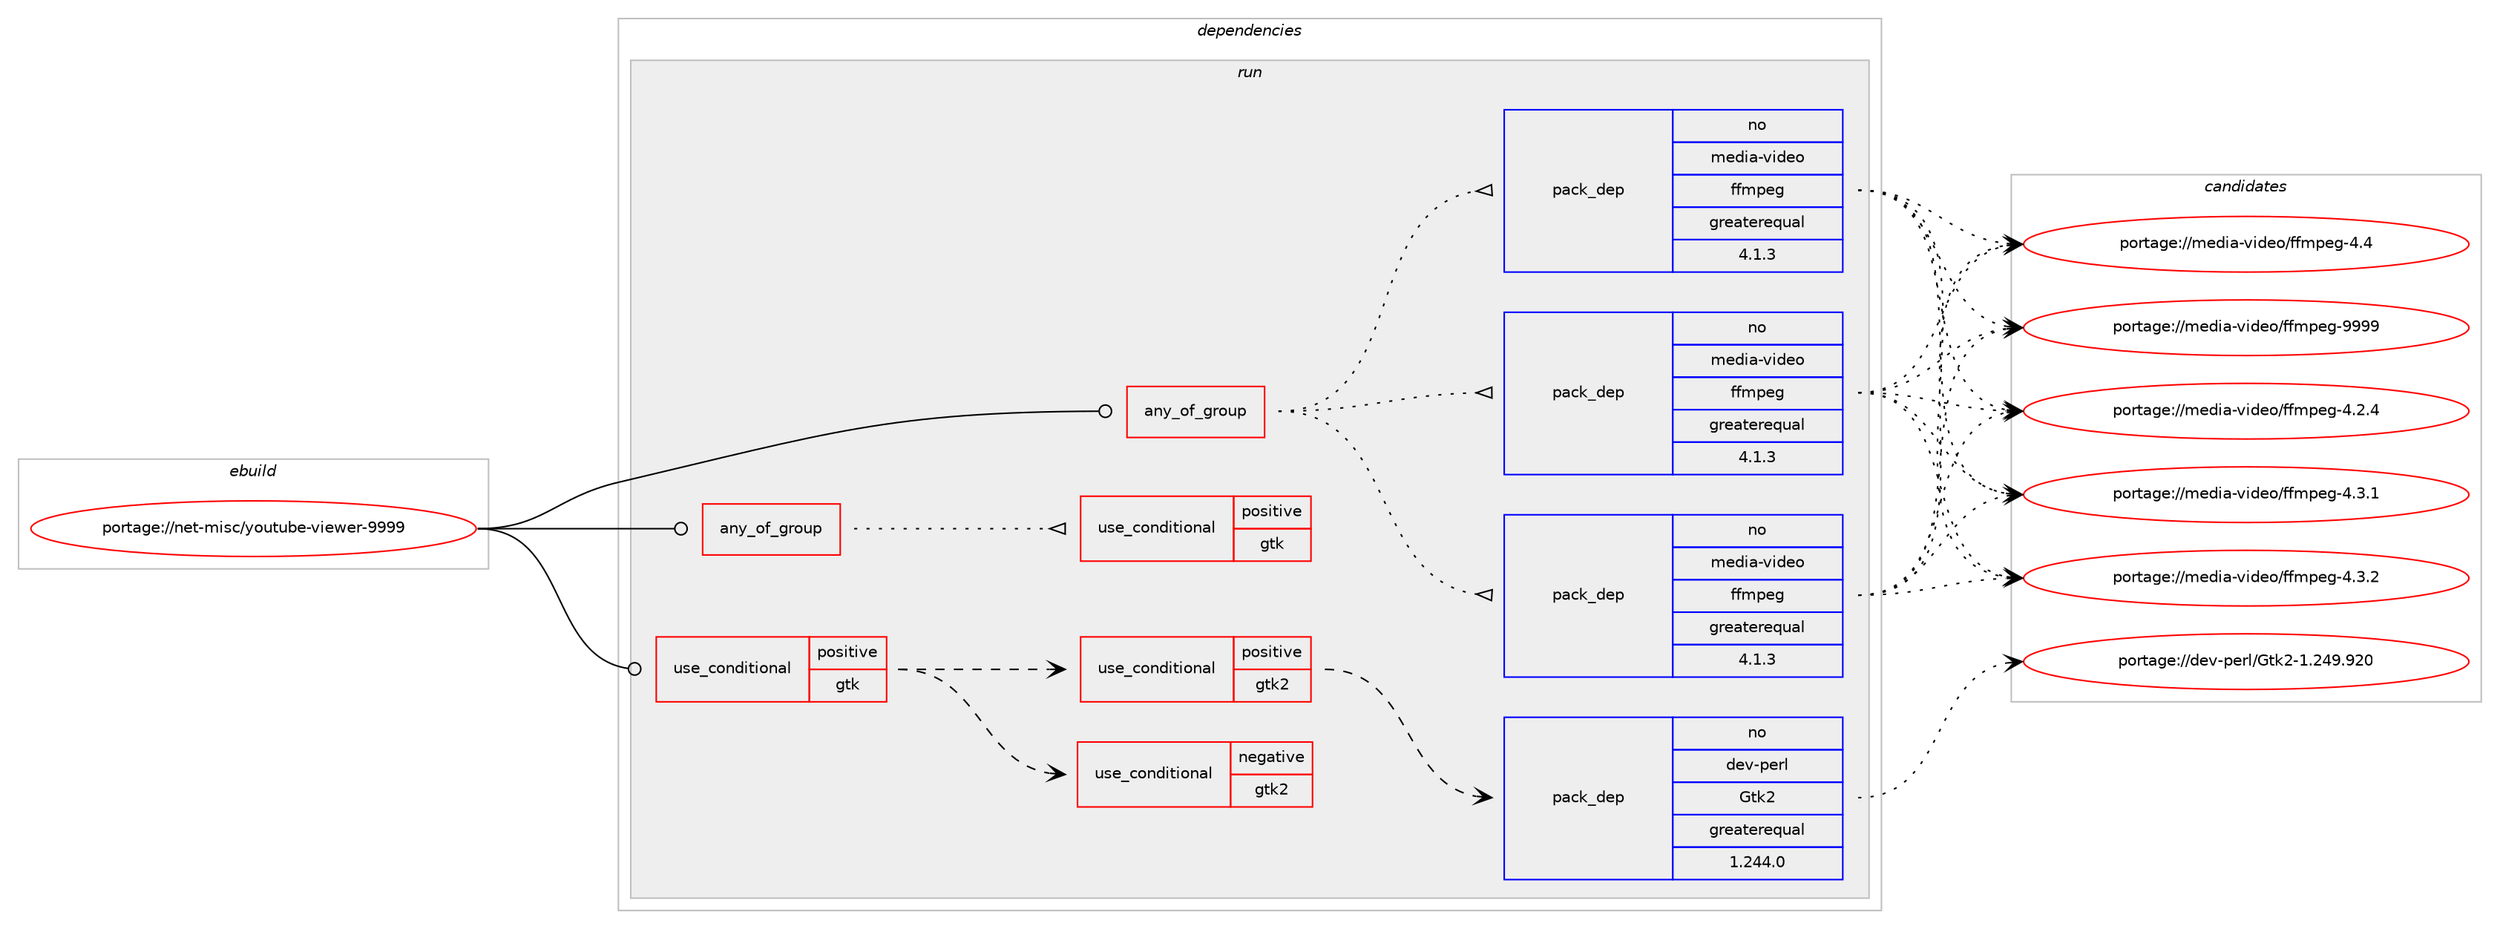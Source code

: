 digraph prolog {

# *************
# Graph options
# *************

newrank=true;
concentrate=true;
compound=true;
graph [rankdir=LR,fontname=Helvetica,fontsize=10,ranksep=1.5];#, ranksep=2.5, nodesep=0.2];
edge  [arrowhead=vee];
node  [fontname=Helvetica,fontsize=10];

# **********
# The ebuild
# **********

subgraph cluster_leftcol {
color=gray;
rank=same;
label=<<i>ebuild</i>>;
id [label="portage://net-misc/youtube-viewer-9999", color=red, width=4, href="../net-misc/youtube-viewer-9999.svg"];
}

# ****************
# The dependencies
# ****************

subgraph cluster_midcol {
color=gray;
label=<<i>dependencies</i>>;
subgraph cluster_compile {
fillcolor="#eeeeee";
style=filled;
label=<<i>compile</i>>;
# *** BEGIN UNKNOWN DEPENDENCY TYPE (TODO) ***
# id -> package_dependency(portage://net-misc/youtube-viewer-9999,install,no,dev-lang,perl,none,[,,],[],[])
# *** END UNKNOWN DEPENDENCY TYPE (TODO) ***

# *** BEGIN UNKNOWN DEPENDENCY TYPE (TODO) ***
# id -> package_dependency(portage://net-misc/youtube-viewer-9999,install,no,dev-perl,Module-Build,none,[,,],[],[])
# *** END UNKNOWN DEPENDENCY TYPE (TODO) ***

}
subgraph cluster_compileandrun {
fillcolor="#eeeeee";
style=filled;
label=<<i>compile and run</i>>;
}
subgraph cluster_run {
fillcolor="#eeeeee";
style=filled;
label=<<i>run</i>>;
subgraph any19 {
dependency1156 [label=<<TABLE BORDER="0" CELLBORDER="1" CELLSPACING="0" CELLPADDING="4"><TR><TD CELLPADDING="10">any_of_group</TD></TR></TABLE>>, shape=none, color=red];subgraph pack379 {
dependency1157 [label=<<TABLE BORDER="0" CELLBORDER="1" CELLSPACING="0" CELLPADDING="4" WIDTH="220"><TR><TD ROWSPAN="6" CELLPADDING="30">pack_dep</TD></TR><TR><TD WIDTH="110">no</TD></TR><TR><TD>media-video</TD></TR><TR><TD>ffmpeg</TD></TR><TR><TD>greaterequal</TD></TR><TR><TD>4.1.3</TD></TR></TABLE>>, shape=none, color=blue];
}
dependency1156:e -> dependency1157:w [weight=20,style="dotted",arrowhead="oinv"];
subgraph pack380 {
dependency1158 [label=<<TABLE BORDER="0" CELLBORDER="1" CELLSPACING="0" CELLPADDING="4" WIDTH="220"><TR><TD ROWSPAN="6" CELLPADDING="30">pack_dep</TD></TR><TR><TD WIDTH="110">no</TD></TR><TR><TD>media-video</TD></TR><TR><TD>ffmpeg</TD></TR><TR><TD>greaterequal</TD></TR><TR><TD>4.1.3</TD></TR></TABLE>>, shape=none, color=blue];
}
dependency1156:e -> dependency1158:w [weight=20,style="dotted",arrowhead="oinv"];
subgraph pack381 {
dependency1159 [label=<<TABLE BORDER="0" CELLBORDER="1" CELLSPACING="0" CELLPADDING="4" WIDTH="220"><TR><TD ROWSPAN="6" CELLPADDING="30">pack_dep</TD></TR><TR><TD WIDTH="110">no</TD></TR><TR><TD>media-video</TD></TR><TR><TD>ffmpeg</TD></TR><TR><TD>greaterequal</TD></TR><TR><TD>4.1.3</TD></TR></TABLE>>, shape=none, color=blue];
}
dependency1156:e -> dependency1159:w [weight=20,style="dotted",arrowhead="oinv"];
}
id:e -> dependency1156:w [weight=20,style="solid",arrowhead="odot"];
subgraph any20 {
dependency1160 [label=<<TABLE BORDER="0" CELLBORDER="1" CELLSPACING="0" CELLPADDING="4"><TR><TD CELLPADDING="10">any_of_group</TD></TR></TABLE>>, shape=none, color=red];# *** BEGIN UNKNOWN DEPENDENCY TYPE (TODO) ***
# dependency1160 -> package_dependency(portage://net-misc/youtube-viewer-9999,run,no,media-video,mpv,none,[,,],[],[])
# *** END UNKNOWN DEPENDENCY TYPE (TODO) ***

# *** BEGIN UNKNOWN DEPENDENCY TYPE (TODO) ***
# dependency1160 -> package_dependency(portage://net-misc/youtube-viewer-9999,run,no,media-video,mplayer,none,[,,],[],[])
# *** END UNKNOWN DEPENDENCY TYPE (TODO) ***

# *** BEGIN UNKNOWN DEPENDENCY TYPE (TODO) ***
# dependency1160 -> package_dependency(portage://net-misc/youtube-viewer-9999,run,no,media-video,vlc,none,[,,],[],[])
# *** END UNKNOWN DEPENDENCY TYPE (TODO) ***

subgraph cond754 {
dependency1161 [label=<<TABLE BORDER="0" CELLBORDER="1" CELLSPACING="0" CELLPADDING="4"><TR><TD ROWSPAN="3" CELLPADDING="10">use_conditional</TD></TR><TR><TD>positive</TD></TR><TR><TD>gtk</TD></TR></TABLE>>, shape=none, color=red];
# *** BEGIN UNKNOWN DEPENDENCY TYPE (TODO) ***
# dependency1161 -> package_dependency(portage://net-misc/youtube-viewer-9999,run,no,media-video,smplayer,none,[,,],[],[])
# *** END UNKNOWN DEPENDENCY TYPE (TODO) ***

}
dependency1160:e -> dependency1161:w [weight=20,style="dotted",arrowhead="oinv"];
}
id:e -> dependency1160:w [weight=20,style="solid",arrowhead="odot"];
subgraph cond755 {
dependency1162 [label=<<TABLE BORDER="0" CELLBORDER="1" CELLSPACING="0" CELLPADDING="4"><TR><TD ROWSPAN="3" CELLPADDING="10">use_conditional</TD></TR><TR><TD>positive</TD></TR><TR><TD>gtk</TD></TR></TABLE>>, shape=none, color=red];
subgraph cond756 {
dependency1163 [label=<<TABLE BORDER="0" CELLBORDER="1" CELLSPACING="0" CELLPADDING="4"><TR><TD ROWSPAN="3" CELLPADDING="10">use_conditional</TD></TR><TR><TD>positive</TD></TR><TR><TD>gtk2</TD></TR></TABLE>>, shape=none, color=red];
subgraph pack382 {
dependency1164 [label=<<TABLE BORDER="0" CELLBORDER="1" CELLSPACING="0" CELLPADDING="4" WIDTH="220"><TR><TD ROWSPAN="6" CELLPADDING="30">pack_dep</TD></TR><TR><TD WIDTH="110">no</TD></TR><TR><TD>dev-perl</TD></TR><TR><TD>Gtk2</TD></TR><TR><TD>greaterequal</TD></TR><TR><TD>1.244.0</TD></TR></TABLE>>, shape=none, color=blue];
}
dependency1163:e -> dependency1164:w [weight=20,style="dashed",arrowhead="vee"];
}
dependency1162:e -> dependency1163:w [weight=20,style="dashed",arrowhead="vee"];
subgraph cond757 {
dependency1165 [label=<<TABLE BORDER="0" CELLBORDER="1" CELLSPACING="0" CELLPADDING="4"><TR><TD ROWSPAN="3" CELLPADDING="10">use_conditional</TD></TR><TR><TD>negative</TD></TR><TR><TD>gtk2</TD></TR></TABLE>>, shape=none, color=red];
# *** BEGIN UNKNOWN DEPENDENCY TYPE (TODO) ***
# dependency1165 -> package_dependency(portage://net-misc/youtube-viewer-9999,run,no,dev-perl,Gtk3,none,[,,],[],[])
# *** END UNKNOWN DEPENDENCY TYPE (TODO) ***

}
dependency1162:e -> dependency1165:w [weight=20,style="dashed",arrowhead="vee"];
# *** BEGIN UNKNOWN DEPENDENCY TYPE (TODO) ***
# dependency1162 -> package_dependency(portage://net-misc/youtube-viewer-9999,run,no,dev-perl,File-ShareDir,none,[,,],[],[])
# *** END UNKNOWN DEPENDENCY TYPE (TODO) ***

# *** BEGIN UNKNOWN DEPENDENCY TYPE (TODO) ***
# dependency1162 -> package_dependency(portage://net-misc/youtube-viewer-9999,run,no,virtual,freedesktop-icon-theme,none,[,,],[],[])
# *** END UNKNOWN DEPENDENCY TYPE (TODO) ***

# *** BEGIN UNKNOWN DEPENDENCY TYPE (TODO) ***
# dependency1162 -> package_dependency(portage://net-misc/youtube-viewer-9999,run,no,x11-libs,gdk-pixbuf,none,[,,],[slot(2)],[use(enable(jpeg),none)])
# *** END UNKNOWN DEPENDENCY TYPE (TODO) ***

}
id:e -> dependency1162:w [weight=20,style="solid",arrowhead="odot"];
# *** BEGIN UNKNOWN DEPENDENCY TYPE (TODO) ***
# id -> package_dependency(portage://net-misc/youtube-viewer-9999,run,no,dev-lang,perl,none,[,,],any_same_slot,[])
# *** END UNKNOWN DEPENDENCY TYPE (TODO) ***

# *** BEGIN UNKNOWN DEPENDENCY TYPE (TODO) ***
# id -> package_dependency(portage://net-misc/youtube-viewer-9999,run,no,dev-perl,Data-Dump,none,[,,],[],[])
# *** END UNKNOWN DEPENDENCY TYPE (TODO) ***

# *** BEGIN UNKNOWN DEPENDENCY TYPE (TODO) ***
# id -> package_dependency(portage://net-misc/youtube-viewer-9999,run,no,dev-perl,JSON,none,[,,],[],[])
# *** END UNKNOWN DEPENDENCY TYPE (TODO) ***

# *** BEGIN UNKNOWN DEPENDENCY TYPE (TODO) ***
# id -> package_dependency(portage://net-misc/youtube-viewer-9999,run,no,dev-perl,LWP-Protocol-https,none,[,,],[],[])
# *** END UNKNOWN DEPENDENCY TYPE (TODO) ***

# *** BEGIN UNKNOWN DEPENDENCY TYPE (TODO) ***
# id -> package_dependency(portage://net-misc/youtube-viewer-9999,run,no,dev-perl,Term-ReadLine-Gnu,none,[,,],[],[])
# *** END UNKNOWN DEPENDENCY TYPE (TODO) ***

# *** BEGIN UNKNOWN DEPENDENCY TYPE (TODO) ***
# id -> package_dependency(portage://net-misc/youtube-viewer-9999,run,no,dev-perl,libwww-perl,none,[,,],[],[use(enable(ssl),none)])
# *** END UNKNOWN DEPENDENCY TYPE (TODO) ***

# *** BEGIN UNKNOWN DEPENDENCY TYPE (TODO) ***
# id -> package_dependency(portage://net-misc/youtube-viewer-9999,run,no,virtual,perl-Encode,none,[,,],[],[])
# *** END UNKNOWN DEPENDENCY TYPE (TODO) ***

# *** BEGIN UNKNOWN DEPENDENCY TYPE (TODO) ***
# id -> package_dependency(portage://net-misc/youtube-viewer-9999,run,no,virtual,perl-File-Path,none,[,,],[],[])
# *** END UNKNOWN DEPENDENCY TYPE (TODO) ***

# *** BEGIN UNKNOWN DEPENDENCY TYPE (TODO) ***
# id -> package_dependency(portage://net-misc/youtube-viewer-9999,run,no,virtual,perl-File-Spec,none,[,,],[],[])
# *** END UNKNOWN DEPENDENCY TYPE (TODO) ***

# *** BEGIN UNKNOWN DEPENDENCY TYPE (TODO) ***
# id -> package_dependency(portage://net-misc/youtube-viewer-9999,run,no,virtual,perl-Getopt-Long,none,[,,],[],[])
# *** END UNKNOWN DEPENDENCY TYPE (TODO) ***

# *** BEGIN UNKNOWN DEPENDENCY TYPE (TODO) ***
# id -> package_dependency(portage://net-misc/youtube-viewer-9999,run,no,virtual,perl-Scalar-List-Utils,none,[,,],[],[])
# *** END UNKNOWN DEPENDENCY TYPE (TODO) ***

# *** BEGIN UNKNOWN DEPENDENCY TYPE (TODO) ***
# id -> package_dependency(portage://net-misc/youtube-viewer-9999,run,no,virtual,perl-Term-ANSIColor,none,[,,],[],[])
# *** END UNKNOWN DEPENDENCY TYPE (TODO) ***

# *** BEGIN UNKNOWN DEPENDENCY TYPE (TODO) ***
# id -> package_dependency(portage://net-misc/youtube-viewer-9999,run,no,virtual,perl-Term-ReadLine,none,[,,],[],[])
# *** END UNKNOWN DEPENDENCY TYPE (TODO) ***

# *** BEGIN UNKNOWN DEPENDENCY TYPE (TODO) ***
# id -> package_dependency(portage://net-misc/youtube-viewer-9999,run,no,virtual,perl-Text-ParseWords,none,[,,],[],[])
# *** END UNKNOWN DEPENDENCY TYPE (TODO) ***

# *** BEGIN UNKNOWN DEPENDENCY TYPE (TODO) ***
# id -> package_dependency(portage://net-misc/youtube-viewer-9999,run,no,virtual,perl-Text-Tabs+Wrap,none,[,,],[],[])
# *** END UNKNOWN DEPENDENCY TYPE (TODO) ***

}
}

# **************
# The candidates
# **************

subgraph cluster_choices {
rank=same;
color=gray;
label=<<i>candidates</i>>;

subgraph choice379 {
color=black;
nodesep=1;
choice109101100105974511810510010111147102102109112101103455246504652 [label="portage://media-video/ffmpeg-4.2.4", color=red, width=4,href="../media-video/ffmpeg-4.2.4.svg"];
choice109101100105974511810510010111147102102109112101103455246514649 [label="portage://media-video/ffmpeg-4.3.1", color=red, width=4,href="../media-video/ffmpeg-4.3.1.svg"];
choice109101100105974511810510010111147102102109112101103455246514650 [label="portage://media-video/ffmpeg-4.3.2", color=red, width=4,href="../media-video/ffmpeg-4.3.2.svg"];
choice10910110010597451181051001011114710210210911210110345524652 [label="portage://media-video/ffmpeg-4.4", color=red, width=4,href="../media-video/ffmpeg-4.4.svg"];
choice1091011001059745118105100101111471021021091121011034557575757 [label="portage://media-video/ffmpeg-9999", color=red, width=4,href="../media-video/ffmpeg-9999.svg"];
dependency1157:e -> choice109101100105974511810510010111147102102109112101103455246504652:w [style=dotted,weight="100"];
dependency1157:e -> choice109101100105974511810510010111147102102109112101103455246514649:w [style=dotted,weight="100"];
dependency1157:e -> choice109101100105974511810510010111147102102109112101103455246514650:w [style=dotted,weight="100"];
dependency1157:e -> choice10910110010597451181051001011114710210210911210110345524652:w [style=dotted,weight="100"];
dependency1157:e -> choice1091011001059745118105100101111471021021091121011034557575757:w [style=dotted,weight="100"];
}
subgraph choice380 {
color=black;
nodesep=1;
choice109101100105974511810510010111147102102109112101103455246504652 [label="portage://media-video/ffmpeg-4.2.4", color=red, width=4,href="../media-video/ffmpeg-4.2.4.svg"];
choice109101100105974511810510010111147102102109112101103455246514649 [label="portage://media-video/ffmpeg-4.3.1", color=red, width=4,href="../media-video/ffmpeg-4.3.1.svg"];
choice109101100105974511810510010111147102102109112101103455246514650 [label="portage://media-video/ffmpeg-4.3.2", color=red, width=4,href="../media-video/ffmpeg-4.3.2.svg"];
choice10910110010597451181051001011114710210210911210110345524652 [label="portage://media-video/ffmpeg-4.4", color=red, width=4,href="../media-video/ffmpeg-4.4.svg"];
choice1091011001059745118105100101111471021021091121011034557575757 [label="portage://media-video/ffmpeg-9999", color=red, width=4,href="../media-video/ffmpeg-9999.svg"];
dependency1158:e -> choice109101100105974511810510010111147102102109112101103455246504652:w [style=dotted,weight="100"];
dependency1158:e -> choice109101100105974511810510010111147102102109112101103455246514649:w [style=dotted,weight="100"];
dependency1158:e -> choice109101100105974511810510010111147102102109112101103455246514650:w [style=dotted,weight="100"];
dependency1158:e -> choice10910110010597451181051001011114710210210911210110345524652:w [style=dotted,weight="100"];
dependency1158:e -> choice1091011001059745118105100101111471021021091121011034557575757:w [style=dotted,weight="100"];
}
subgraph choice381 {
color=black;
nodesep=1;
choice109101100105974511810510010111147102102109112101103455246504652 [label="portage://media-video/ffmpeg-4.2.4", color=red, width=4,href="../media-video/ffmpeg-4.2.4.svg"];
choice109101100105974511810510010111147102102109112101103455246514649 [label="portage://media-video/ffmpeg-4.3.1", color=red, width=4,href="../media-video/ffmpeg-4.3.1.svg"];
choice109101100105974511810510010111147102102109112101103455246514650 [label="portage://media-video/ffmpeg-4.3.2", color=red, width=4,href="../media-video/ffmpeg-4.3.2.svg"];
choice10910110010597451181051001011114710210210911210110345524652 [label="portage://media-video/ffmpeg-4.4", color=red, width=4,href="../media-video/ffmpeg-4.4.svg"];
choice1091011001059745118105100101111471021021091121011034557575757 [label="portage://media-video/ffmpeg-9999", color=red, width=4,href="../media-video/ffmpeg-9999.svg"];
dependency1159:e -> choice109101100105974511810510010111147102102109112101103455246504652:w [style=dotted,weight="100"];
dependency1159:e -> choice109101100105974511810510010111147102102109112101103455246514649:w [style=dotted,weight="100"];
dependency1159:e -> choice109101100105974511810510010111147102102109112101103455246514650:w [style=dotted,weight="100"];
dependency1159:e -> choice10910110010597451181051001011114710210210911210110345524652:w [style=dotted,weight="100"];
dependency1159:e -> choice1091011001059745118105100101111471021021091121011034557575757:w [style=dotted,weight="100"];
}
subgraph choice382 {
color=black;
nodesep=1;
choice1001011184511210111410847711161075045494650525746575048 [label="portage://dev-perl/Gtk2-1.249.920", color=red, width=4,href="../dev-perl/Gtk2-1.249.920.svg"];
dependency1164:e -> choice1001011184511210111410847711161075045494650525746575048:w [style=dotted,weight="100"];
}
}

}
